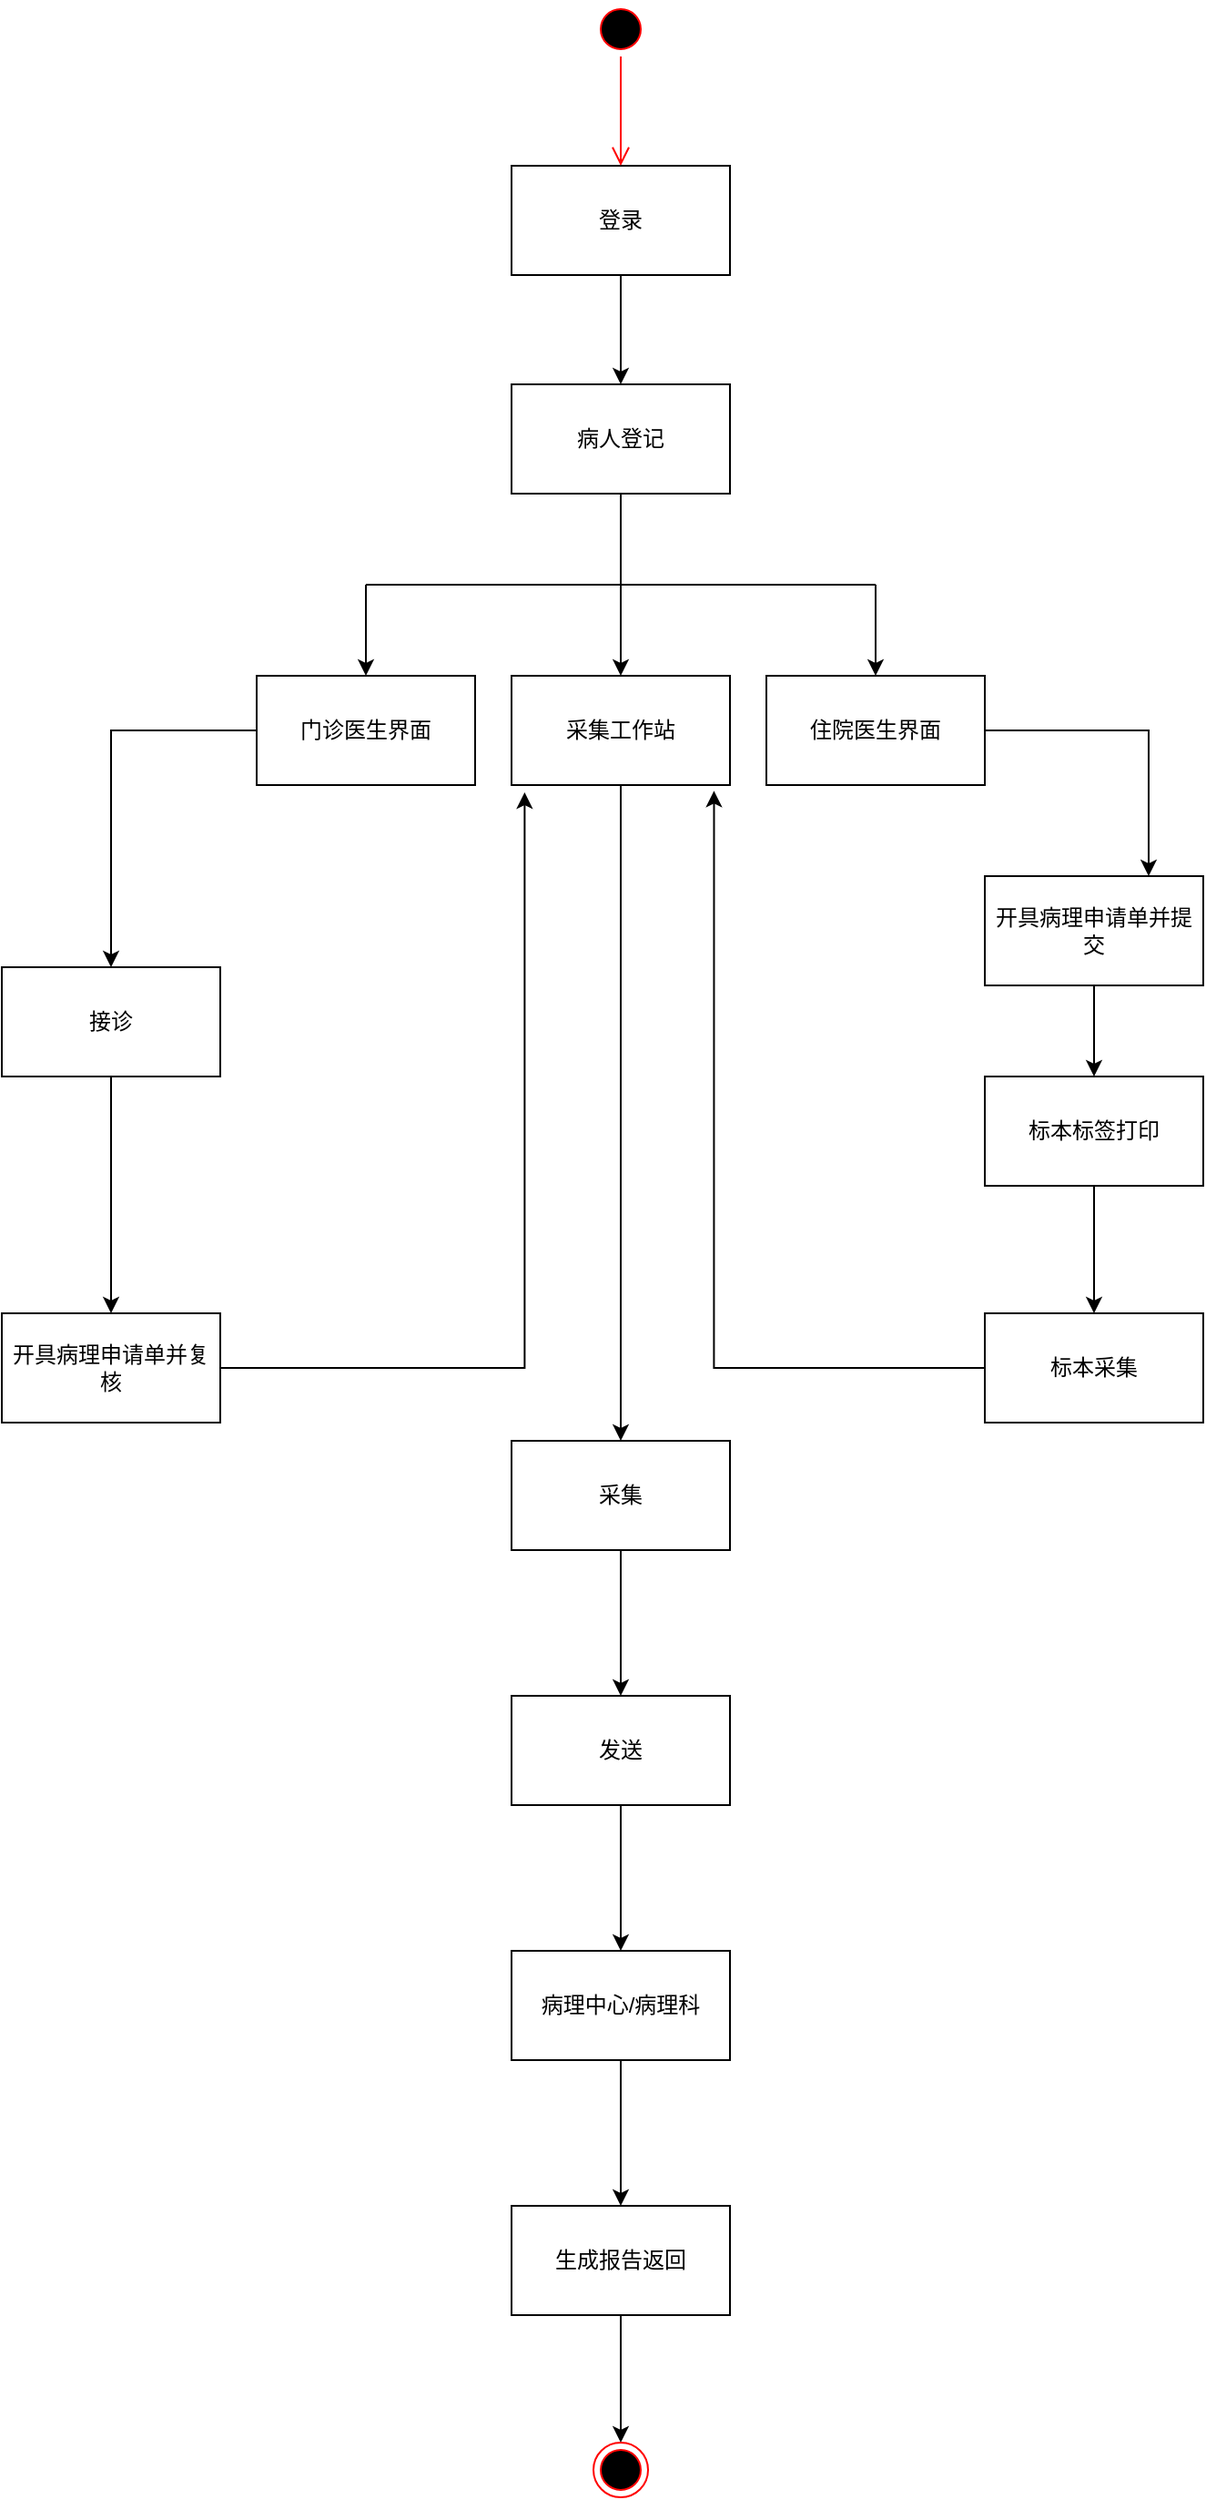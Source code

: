 <mxfile version="23.1.1" type="github">
  <diagram name="第 1 页" id="cs6yQaiqi8ZBj5OUbkkn">
    <mxGraphModel dx="1336" dy="724" grid="1" gridSize="10" guides="1" tooltips="1" connect="1" arrows="1" fold="1" page="1" pageScale="1" pageWidth="1169" pageHeight="1654" math="0" shadow="0">
      <root>
        <mxCell id="0" />
        <mxCell id="1" parent="0" />
        <mxCell id="d12E9TCqarjSh6ajnXbJ-5" style="edgeStyle=orthogonalEdgeStyle;rounded=0;orthogonalLoop=1;jettySize=auto;html=1;exitX=0.5;exitY=1;exitDx=0;exitDy=0;" edge="1" parent="1" source="d12E9TCqarjSh6ajnXbJ-1" target="d12E9TCqarjSh6ajnXbJ-6">
          <mxGeometry relative="1" as="geometry">
            <mxPoint x="490" y="380" as="targetPoint" />
          </mxGeometry>
        </mxCell>
        <mxCell id="d12E9TCqarjSh6ajnXbJ-1" value="登录" style="rounded=0;whiteSpace=wrap;html=1;fontStyle=0" vertex="1" parent="1">
          <mxGeometry x="430" y="230" width="120" height="60" as="geometry" />
        </mxCell>
        <mxCell id="d12E9TCqarjSh6ajnXbJ-6" value="病人登记" style="rounded=0;whiteSpace=wrap;html=1;" vertex="1" parent="1">
          <mxGeometry x="430" y="350" width="120" height="60" as="geometry" />
        </mxCell>
        <mxCell id="d12E9TCqarjSh6ajnXbJ-16" value="" style="endArrow=none;html=1;rounded=0;" edge="1" parent="1">
          <mxGeometry width="50" height="50" relative="1" as="geometry">
            <mxPoint x="350" y="460" as="sourcePoint" />
            <mxPoint x="630" y="460" as="targetPoint" />
          </mxGeometry>
        </mxCell>
        <mxCell id="d12E9TCqarjSh6ajnXbJ-17" value="" style="endArrow=classic;html=1;rounded=0;" edge="1" parent="1" target="d12E9TCqarjSh6ajnXbJ-25">
          <mxGeometry width="50" height="50" relative="1" as="geometry">
            <mxPoint x="630" y="460" as="sourcePoint" />
            <mxPoint x="630" y="540" as="targetPoint" />
          </mxGeometry>
        </mxCell>
        <mxCell id="d12E9TCqarjSh6ajnXbJ-18" value="" style="endArrow=classic;html=1;rounded=0;exitX=0.5;exitY=1;exitDx=0;exitDy=0;" edge="1" parent="1" source="d12E9TCqarjSh6ajnXbJ-6" target="d12E9TCqarjSh6ajnXbJ-42">
          <mxGeometry width="50" height="50" relative="1" as="geometry">
            <mxPoint x="489.5" y="460" as="sourcePoint" />
            <mxPoint x="490" y="510" as="targetPoint" />
          </mxGeometry>
        </mxCell>
        <mxCell id="d12E9TCqarjSh6ajnXbJ-19" value="" style="endArrow=classic;html=1;rounded=0;" edge="1" parent="1" target="d12E9TCqarjSh6ajnXbJ-23">
          <mxGeometry width="50" height="50" relative="1" as="geometry">
            <mxPoint x="350" y="460" as="sourcePoint" />
            <mxPoint x="350" y="540" as="targetPoint" />
          </mxGeometry>
        </mxCell>
        <mxCell id="d12E9TCqarjSh6ajnXbJ-20" value="" style="ellipse;html=1;shape=startState;fillColor=#000000;strokeColor=#ff0000;" vertex="1" parent="1">
          <mxGeometry x="475" y="140" width="30" height="30" as="geometry" />
        </mxCell>
        <mxCell id="d12E9TCqarjSh6ajnXbJ-21" value="" style="edgeStyle=orthogonalEdgeStyle;html=1;verticalAlign=bottom;endArrow=open;endSize=8;strokeColor=#ff0000;rounded=0;" edge="1" source="d12E9TCqarjSh6ajnXbJ-20" parent="1">
          <mxGeometry relative="1" as="geometry">
            <mxPoint x="490" y="230" as="targetPoint" />
          </mxGeometry>
        </mxCell>
        <mxCell id="d12E9TCqarjSh6ajnXbJ-39" value="" style="edgeStyle=orthogonalEdgeStyle;rounded=0;orthogonalLoop=1;jettySize=auto;html=1;" edge="1" parent="1" source="d12E9TCqarjSh6ajnXbJ-23" target="d12E9TCqarjSh6ajnXbJ-38">
          <mxGeometry relative="1" as="geometry">
            <Array as="points">
              <mxPoint x="210" y="540" />
            </Array>
          </mxGeometry>
        </mxCell>
        <mxCell id="d12E9TCqarjSh6ajnXbJ-23" value="门诊医生界面" style="rounded=0;whiteSpace=wrap;html=1;" vertex="1" parent="1">
          <mxGeometry x="290" y="510" width="120" height="60" as="geometry" />
        </mxCell>
        <mxCell id="d12E9TCqarjSh6ajnXbJ-45" value="" style="edgeStyle=orthogonalEdgeStyle;rounded=0;orthogonalLoop=1;jettySize=auto;html=1;" edge="1" parent="1" source="d12E9TCqarjSh6ajnXbJ-25" target="d12E9TCqarjSh6ajnXbJ-44">
          <mxGeometry relative="1" as="geometry">
            <Array as="points">
              <mxPoint x="780" y="540" />
              <mxPoint x="780" y="680" />
            </Array>
          </mxGeometry>
        </mxCell>
        <mxCell id="d12E9TCqarjSh6ajnXbJ-25" value="住院医生界面" style="rounded=0;whiteSpace=wrap;html=1;" vertex="1" parent="1">
          <mxGeometry x="570" y="510" width="120" height="60" as="geometry" />
        </mxCell>
        <mxCell id="d12E9TCqarjSh6ajnXbJ-41" value="" style="edgeStyle=orthogonalEdgeStyle;rounded=0;orthogonalLoop=1;jettySize=auto;html=1;" edge="1" parent="1" source="d12E9TCqarjSh6ajnXbJ-38" target="d12E9TCqarjSh6ajnXbJ-40">
          <mxGeometry relative="1" as="geometry" />
        </mxCell>
        <mxCell id="d12E9TCqarjSh6ajnXbJ-38" value="接诊" style="whiteSpace=wrap;html=1;rounded=0;" vertex="1" parent="1">
          <mxGeometry x="150" y="670" width="120" height="60" as="geometry" />
        </mxCell>
        <mxCell id="d12E9TCqarjSh6ajnXbJ-40" value="开具病理申请单并复核" style="whiteSpace=wrap;html=1;rounded=0;" vertex="1" parent="1">
          <mxGeometry x="150" y="860" width="120" height="60" as="geometry" />
        </mxCell>
        <mxCell id="d12E9TCqarjSh6ajnXbJ-52" value="" style="edgeStyle=orthogonalEdgeStyle;rounded=0;orthogonalLoop=1;jettySize=auto;html=1;" edge="1" parent="1" source="d12E9TCqarjSh6ajnXbJ-42" target="d12E9TCqarjSh6ajnXbJ-51">
          <mxGeometry relative="1" as="geometry" />
        </mxCell>
        <mxCell id="d12E9TCqarjSh6ajnXbJ-42" value="采集工作站" style="rounded=0;whiteSpace=wrap;html=1;" vertex="1" parent="1">
          <mxGeometry x="430" y="510" width="120" height="60" as="geometry" />
        </mxCell>
        <mxCell id="d12E9TCqarjSh6ajnXbJ-43" style="edgeStyle=orthogonalEdgeStyle;rounded=0;orthogonalLoop=1;jettySize=auto;html=1;entryX=0.06;entryY=1.067;entryDx=0;entryDy=0;entryPerimeter=0;" edge="1" parent="1" source="d12E9TCqarjSh6ajnXbJ-40" target="d12E9TCqarjSh6ajnXbJ-42">
          <mxGeometry relative="1" as="geometry" />
        </mxCell>
        <mxCell id="d12E9TCqarjSh6ajnXbJ-47" value="" style="edgeStyle=orthogonalEdgeStyle;rounded=0;orthogonalLoop=1;jettySize=auto;html=1;" edge="1" parent="1" source="d12E9TCqarjSh6ajnXbJ-44" target="d12E9TCqarjSh6ajnXbJ-46">
          <mxGeometry relative="1" as="geometry" />
        </mxCell>
        <mxCell id="d12E9TCqarjSh6ajnXbJ-44" value="开具病理申请单并提交" style="rounded=0;whiteSpace=wrap;html=1;" vertex="1" parent="1">
          <mxGeometry x="690" y="620" width="120" height="60" as="geometry" />
        </mxCell>
        <mxCell id="d12E9TCqarjSh6ajnXbJ-49" value="" style="edgeStyle=orthogonalEdgeStyle;rounded=0;orthogonalLoop=1;jettySize=auto;html=1;" edge="1" parent="1" source="d12E9TCqarjSh6ajnXbJ-46" target="d12E9TCqarjSh6ajnXbJ-48">
          <mxGeometry relative="1" as="geometry" />
        </mxCell>
        <mxCell id="d12E9TCqarjSh6ajnXbJ-46" value="标本标签打印" style="rounded=0;whiteSpace=wrap;html=1;" vertex="1" parent="1">
          <mxGeometry x="690" y="730" width="120" height="60" as="geometry" />
        </mxCell>
        <mxCell id="d12E9TCqarjSh6ajnXbJ-48" value="标本采集" style="rounded=0;whiteSpace=wrap;html=1;" vertex="1" parent="1">
          <mxGeometry x="690" y="860" width="120" height="60" as="geometry" />
        </mxCell>
        <mxCell id="d12E9TCqarjSh6ajnXbJ-50" style="edgeStyle=orthogonalEdgeStyle;rounded=0;orthogonalLoop=1;jettySize=auto;html=1;entryX=0.927;entryY=1.053;entryDx=0;entryDy=0;entryPerimeter=0;" edge="1" parent="1" source="d12E9TCqarjSh6ajnXbJ-48" target="d12E9TCqarjSh6ajnXbJ-42">
          <mxGeometry relative="1" as="geometry" />
        </mxCell>
        <mxCell id="d12E9TCqarjSh6ajnXbJ-54" value="" style="edgeStyle=orthogonalEdgeStyle;rounded=0;orthogonalLoop=1;jettySize=auto;html=1;" edge="1" parent="1" source="d12E9TCqarjSh6ajnXbJ-51" target="d12E9TCqarjSh6ajnXbJ-53">
          <mxGeometry relative="1" as="geometry" />
        </mxCell>
        <mxCell id="d12E9TCqarjSh6ajnXbJ-51" value="采集" style="rounded=0;whiteSpace=wrap;html=1;" vertex="1" parent="1">
          <mxGeometry x="430" y="930" width="120" height="60" as="geometry" />
        </mxCell>
        <mxCell id="d12E9TCqarjSh6ajnXbJ-56" value="" style="edgeStyle=orthogonalEdgeStyle;rounded=0;orthogonalLoop=1;jettySize=auto;html=1;" edge="1" parent="1" source="d12E9TCqarjSh6ajnXbJ-53" target="d12E9TCqarjSh6ajnXbJ-55">
          <mxGeometry relative="1" as="geometry" />
        </mxCell>
        <mxCell id="d12E9TCqarjSh6ajnXbJ-53" value="发送" style="rounded=0;whiteSpace=wrap;html=1;" vertex="1" parent="1">
          <mxGeometry x="430" y="1070" width="120" height="60" as="geometry" />
        </mxCell>
        <mxCell id="d12E9TCqarjSh6ajnXbJ-58" value="" style="edgeStyle=orthogonalEdgeStyle;rounded=0;orthogonalLoop=1;jettySize=auto;html=1;" edge="1" parent="1" source="d12E9TCqarjSh6ajnXbJ-55" target="d12E9TCqarjSh6ajnXbJ-57">
          <mxGeometry relative="1" as="geometry" />
        </mxCell>
        <mxCell id="d12E9TCqarjSh6ajnXbJ-55" value="病理中心/病理科" style="rounded=0;whiteSpace=wrap;html=1;" vertex="1" parent="1">
          <mxGeometry x="430" y="1210" width="120" height="60" as="geometry" />
        </mxCell>
        <mxCell id="d12E9TCqarjSh6ajnXbJ-60" style="edgeStyle=orthogonalEdgeStyle;rounded=0;orthogonalLoop=1;jettySize=auto;html=1;exitX=0.5;exitY=1;exitDx=0;exitDy=0;entryX=0.5;entryY=0;entryDx=0;entryDy=0;" edge="1" parent="1" source="d12E9TCqarjSh6ajnXbJ-57" target="d12E9TCqarjSh6ajnXbJ-59">
          <mxGeometry relative="1" as="geometry" />
        </mxCell>
        <mxCell id="d12E9TCqarjSh6ajnXbJ-57" value="生成报告返回" style="rounded=0;whiteSpace=wrap;html=1;" vertex="1" parent="1">
          <mxGeometry x="430" y="1350" width="120" height="60" as="geometry" />
        </mxCell>
        <mxCell id="d12E9TCqarjSh6ajnXbJ-59" value="" style="ellipse;html=1;shape=endState;fillColor=#000000;strokeColor=#ff0000;" vertex="1" parent="1">
          <mxGeometry x="475" y="1480" width="30" height="30" as="geometry" />
        </mxCell>
      </root>
    </mxGraphModel>
  </diagram>
</mxfile>
